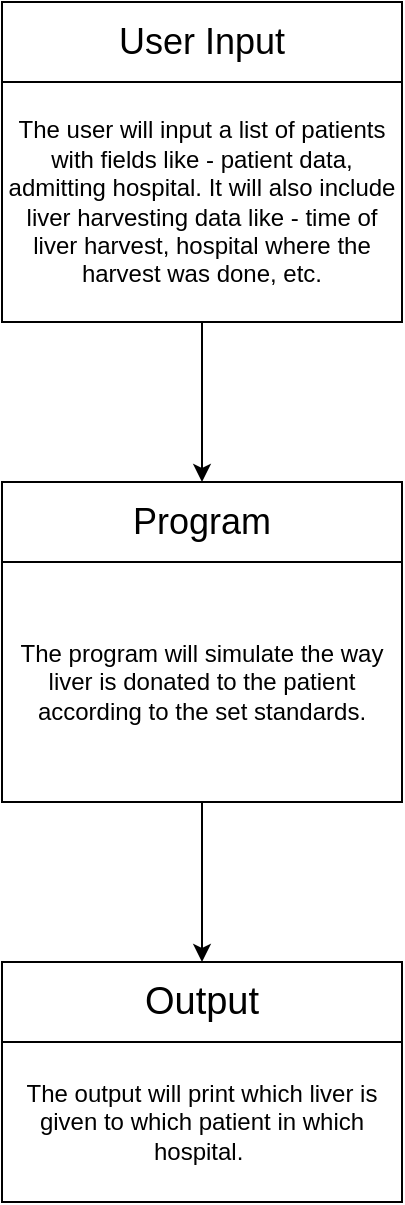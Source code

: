 <mxfile version="22.0.4" type="github">
  <diagram id="C5RBs43oDa-KdzZeNtuy" name="Page-1">
    <mxGraphModel dx="1042" dy="665" grid="1" gridSize="10" guides="1" tooltips="1" connect="1" arrows="1" fold="1" page="1" pageScale="1" pageWidth="827" pageHeight="1169" math="0" shadow="0">
      <root>
        <mxCell id="WIyWlLk6GJQsqaUBKTNV-0" />
        <mxCell id="WIyWlLk6GJQsqaUBKTNV-1" parent="WIyWlLk6GJQsqaUBKTNV-0" />
        <mxCell id="DL_dHhUixvhzAePS-ha4-2" value="&lt;font style=&quot;font-size: 18px;&quot;&gt;User Input&lt;/font&gt;" style="rounded=0;whiteSpace=wrap;html=1;" vertex="1" parent="WIyWlLk6GJQsqaUBKTNV-1">
          <mxGeometry x="80" y="40" width="200" height="40" as="geometry" />
        </mxCell>
        <mxCell id="DL_dHhUixvhzAePS-ha4-3" value="The user will input a list of patients with fields like - patient data, admitting hospital. It will also include liver harvesting data like - time of liver harvest, hospital where the harvest was done, etc." style="rounded=0;whiteSpace=wrap;html=1;" vertex="1" parent="WIyWlLk6GJQsqaUBKTNV-1">
          <mxGeometry x="80" y="80" width="200" height="120" as="geometry" />
        </mxCell>
        <mxCell id="DL_dHhUixvhzAePS-ha4-4" value="" style="endArrow=classic;html=1;rounded=0;exitX=0.5;exitY=1;exitDx=0;exitDy=0;" edge="1" parent="WIyWlLk6GJQsqaUBKTNV-1" source="DL_dHhUixvhzAePS-ha4-3" target="DL_dHhUixvhzAePS-ha4-5">
          <mxGeometry width="50" height="50" relative="1" as="geometry">
            <mxPoint x="280" y="120" as="sourcePoint" />
            <mxPoint x="180" y="280" as="targetPoint" />
          </mxGeometry>
        </mxCell>
        <mxCell id="DL_dHhUixvhzAePS-ha4-5" value="&lt;font style=&quot;font-size: 18px;&quot;&gt;Program&lt;/font&gt;" style="rounded=0;whiteSpace=wrap;html=1;" vertex="1" parent="WIyWlLk6GJQsqaUBKTNV-1">
          <mxGeometry x="80" y="280" width="200" height="40" as="geometry" />
        </mxCell>
        <mxCell id="DL_dHhUixvhzAePS-ha4-6" value="The program will simulate the way liver is donated to the patient according to the set standards." style="rounded=0;whiteSpace=wrap;html=1;" vertex="1" parent="WIyWlLk6GJQsqaUBKTNV-1">
          <mxGeometry x="80" y="320" width="200" height="120" as="geometry" />
        </mxCell>
        <mxCell id="DL_dHhUixvhzAePS-ha4-7" value="" style="endArrow=classic;html=1;rounded=0;exitX=0.5;exitY=1;exitDx=0;exitDy=0;" edge="1" parent="WIyWlLk6GJQsqaUBKTNV-1" source="DL_dHhUixvhzAePS-ha4-6" target="DL_dHhUixvhzAePS-ha4-8">
          <mxGeometry width="50" height="50" relative="1" as="geometry">
            <mxPoint x="390" y="360" as="sourcePoint" />
            <mxPoint x="180" y="520" as="targetPoint" />
          </mxGeometry>
        </mxCell>
        <mxCell id="DL_dHhUixvhzAePS-ha4-8" value="&lt;font style=&quot;font-size: 19px;&quot;&gt;Output&lt;/font&gt;" style="rounded=0;whiteSpace=wrap;html=1;" vertex="1" parent="WIyWlLk6GJQsqaUBKTNV-1">
          <mxGeometry x="80" y="520" width="200" height="40" as="geometry" />
        </mxCell>
        <mxCell id="DL_dHhUixvhzAePS-ha4-9" value="The output will print which liver is given to which patient in which hospital.&amp;nbsp;" style="rounded=0;whiteSpace=wrap;html=1;" vertex="1" parent="WIyWlLk6GJQsqaUBKTNV-1">
          <mxGeometry x="80" y="560" width="200" height="80" as="geometry" />
        </mxCell>
      </root>
    </mxGraphModel>
  </diagram>
</mxfile>
